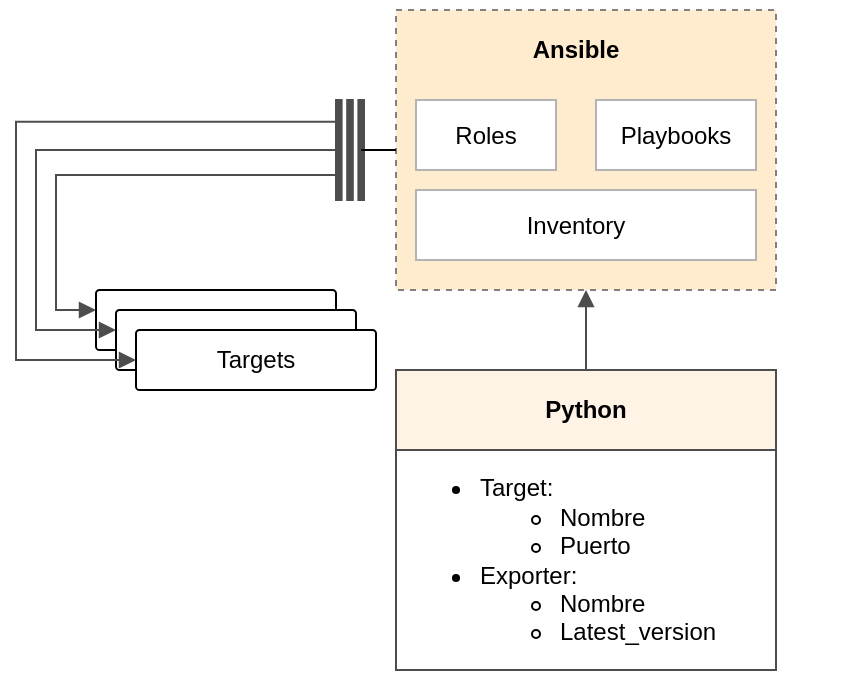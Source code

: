 <mxfile version="14.6.10" type="device"><diagram name="Page-1" id="0"><mxGraphModel dx="788" dy="441" grid="1" gridSize="10" guides="1" tooltips="1" connect="1" arrows="1" fold="1" page="1" pageScale="1" pageWidth="826" pageHeight="1169" background="#ffffff" math="0" shadow="0"><root><mxCell id="0"/><mxCell id="1" parent="0"/><mxCell id="2" value="" style="whiteSpace=wrap;html=1;orange;fillColor=#FFECCF;gradientColor=none;shadow=0;glass=0;strokeColor=#808080;dashed=1;" parent="1" vertex="1"><mxGeometry x="290" y="210" width="190" height="140" as="geometry"/></mxCell><mxCell id="ydTFu0KcrB9FExJXd13w-126" value="" style="whiteSpace=wrap;html=1;strokeWidth=1;shadow=0;glass=0;strokeColor=#B3B3B3;" vertex="1" parent="1"><mxGeometry x="300" y="300" width="170" height="35" as="geometry"/></mxCell><mxCell id="4" value="" style="shape=parallelMarker;html=1;strokeColor=#4D4D4D;rotation=0;" parent="1" vertex="1"><mxGeometry x="260" y="255" width="14" height="50" as="geometry"/></mxCell><mxCell id="5" value="" style="strokeWidth=1;html=1;shape=mxgraph.flowchart.process;whiteSpace=wrap;" parent="1" vertex="1"><mxGeometry x="140" y="350" width="120" height="30" as="geometry"/></mxCell><mxCell id="6" value="" style="strokeWidth=1;html=1;shape=mxgraph.flowchart.process;whiteSpace=wrap;" parent="1" vertex="1"><mxGeometry x="150" y="360" width="120" height="30" as="geometry"/></mxCell><mxCell id="7" value="" style="strokeWidth=1;html=1;shape=mxgraph.flowchart.process;whiteSpace=wrap;" parent="1" vertex="1"><mxGeometry x="160" y="370" width="120" height="30" as="geometry"/></mxCell><mxCell id="8" style="edgeStyle=orthogonalEdgeStyle;rounded=0;html=1;endArrow=block;endFill=1;strokeColor=#4D4D4D;exitX=0;exitY=0.75;exitDx=0;exitDy=0;" parent="1" target="5" edge="1" source="4"><mxGeometry relative="1" as="geometry"><mxPoint x="203" y="250" as="targetPoint"/><mxPoint x="375" y="170" as="sourcePoint"/><Array as="points"><mxPoint x="120" y="293"/><mxPoint x="120" y="360"/></Array></mxGeometry></mxCell><mxCell id="9" style="edgeStyle=orthogonalEdgeStyle;rounded=0;html=1;endArrow=block;endFill=1;strokeColor=#4D4D4D;exitX=0.1;exitY=0.5;exitDx=0;exitDy=0;exitPerimeter=0;" parent="1" target="6" edge="1" source="4"><mxGeometry relative="1" as="geometry"><mxPoint x="385" y="170" as="sourcePoint"/><Array as="points"><mxPoint x="110" y="280"/><mxPoint x="110" y="370"/></Array></mxGeometry></mxCell><mxCell id="10" style="edgeStyle=orthogonalEdgeStyle;rounded=0;html=1;endArrow=block;endFill=1;strokeColor=#4D4D4D;entryX=0;entryY=0.5;entryDx=0;entryDy=0;entryPerimeter=0;exitX=0.039;exitY=0.218;exitDx=0;exitDy=0;exitPerimeter=0;" parent="1" target="7" edge="1" source="4"><mxGeometry relative="1" as="geometry"><mxPoint x="420" y="160" as="sourcePoint"/><Array as="points"><mxPoint x="100" y="266"/><mxPoint x="100" y="385"/></Array><mxPoint x="133" y="360" as="targetPoint"/></mxGeometry></mxCell><mxCell id="11" value="" style="whiteSpace=wrap;html=1;strokeWidth=1;shadow=0;glass=0;strokeColor=#B3B3B3;" parent="1" vertex="1"><mxGeometry x="300" y="255" width="70" height="35" as="geometry"/></mxCell><mxCell id="12" value="" style="whiteSpace=wrap;html=1;strokeWidth=1;glass=0;strokeColor=#B3B3B3;" parent="1" vertex="1"><mxGeometry x="390" y="255" width="80" height="35" as="geometry"/></mxCell><mxCell id="32" value="&lt;font color=&quot;#ffffff&quot;&gt;HDD / SSD&lt;/font&gt;" style="text;html=1;strokeColor=none;fillColor=none;align=center;verticalAlign=middle;whiteSpace=wrap;overflow=hidden;shadow=0;glass=0;" parent="1" vertex="1"><mxGeometry x="457" y="385" width="67" height="20" as="geometry"/></mxCell><mxCell id="36" value="Targets" style="text;html=1;strokeColor=none;fillColor=none;align=center;verticalAlign=middle;whiteSpace=wrap;overflow=hidden;shadow=0;glass=0;" parent="1" vertex="1"><mxGeometry x="170" y="375" width="100" height="20" as="geometry"/></mxCell><mxCell id="37" value="Playbooks" style="text;html=1;strokeColor=none;fillColor=none;align=center;verticalAlign=middle;whiteSpace=wrap;overflow=hidden;shadow=0;glass=0;" parent="1" vertex="1"><mxGeometry x="400" y="262.5" width="60" height="20" as="geometry"/></mxCell><mxCell id="38" value="Inventory" style="text;html=1;strokeColor=none;fillColor=none;align=center;verticalAlign=middle;whiteSpace=wrap;overflow=hidden;shadow=0;glass=0;" parent="1" vertex="1"><mxGeometry x="345" y="307.5" width="70" height="20" as="geometry"/></mxCell><mxCell id="41" value="&lt;div style=&quot;text-align: left&quot;&gt;&lt;b style=&quot;line-height: 1.2&quot;&gt;Ansible&lt;/b&gt;&lt;/div&gt;" style="text;html=1;strokeColor=none;fillColor=none;align=center;verticalAlign=middle;whiteSpace=wrap;overflow=hidden;shadow=0;glass=0;" parent="1" vertex="1"><mxGeometry x="320" y="205" width="120" height="50" as="geometry"/></mxCell><mxCell id="70" style="edgeStyle=orthogonalEdgeStyle;rounded=0;html=1;startArrow=none;startFill=0;endArrow=block;endFill=1;strokeColor=#4D4D4D;strokeWidth=1;" parent="1" source="66" target="2" edge="1"><mxGeometry relative="1" as="geometry"><Array as="points"/><mxPoint x="622" y="263" as="sourcePoint"/></mxGeometry></mxCell><mxCell id="ydTFu0KcrB9FExJXd13w-120" value="" style="html=1;rounded=0;edgeStyle=orthogonalEdgeStyle;endArrow=none;endFill=0;entryX=0;entryY=0.5;entryDx=0;entryDy=0;exitX=0.9;exitY=0.5;exitDx=0;exitDy=0;exitPerimeter=0;" edge="1" parent="1" source="4" target="2"><mxGeometry width="100" relative="1" as="geometry"><mxPoint x="250" y="250" as="sourcePoint"/><mxPoint x="290" y="260" as="targetPoint"/><Array as="points"><mxPoint x="273" y="280"/></Array></mxGeometry></mxCell><mxCell id="66" value="&lt;b&gt;Python&lt;/b&gt;" style="whiteSpace=wrap;html=1;rounded=0;shadow=0;glass=0;strokeColor=#4D4D4D;strokeWidth=1;fillColor=#FFF3E6;gradientColor=none;" parent="1" vertex="1"><mxGeometry x="290" y="390" width="190" height="40" as="geometry"/></mxCell><mxCell id="67" value="&lt;ul&gt;&lt;li&gt;Target:&lt;/li&gt;&lt;ul&gt;&lt;li&gt;Nombre&lt;/li&gt;&lt;li&gt;Puerto&lt;/li&gt;&lt;/ul&gt;&lt;li&gt;Exporter:&lt;/li&gt;&lt;ul&gt;&lt;li&gt;Nombre&lt;/li&gt;&lt;li&gt;Latest_version&lt;/li&gt;&lt;/ul&gt;&lt;/ul&gt;" style="whiteSpace=wrap;html=1;rounded=0;shadow=0;glass=0;strokeColor=#4D4D4D;strokeWidth=1;fillColor=#FFFFFF;gradientColor=none;align=left;" parent="1" vertex="1"><mxGeometry x="290" y="430" width="190" height="110" as="geometry"/></mxCell><mxCell id="ydTFu0KcrB9FExJXd13w-125" style="edgeStyle=orthogonalEdgeStyle;rounded=0;orthogonalLoop=1;jettySize=auto;html=1;exitX=0.5;exitY=1;exitDx=0;exitDy=0;endArrow=none;endFill=0;strokeColor=#000000;" edge="1" parent="1" source="66" target="66"><mxGeometry x="620" y="222" as="geometry"/></mxCell><mxCell id="ydTFu0KcrB9FExJXd13w-127" value="Roles" style="text;html=1;strokeColor=none;fillColor=none;align=center;verticalAlign=middle;whiteSpace=wrap;overflow=hidden;shadow=0;glass=0;" vertex="1" parent="1"><mxGeometry x="300" y="262.5" width="70" height="20" as="geometry"/></mxCell></root></mxGraphModel></diagram></mxfile>